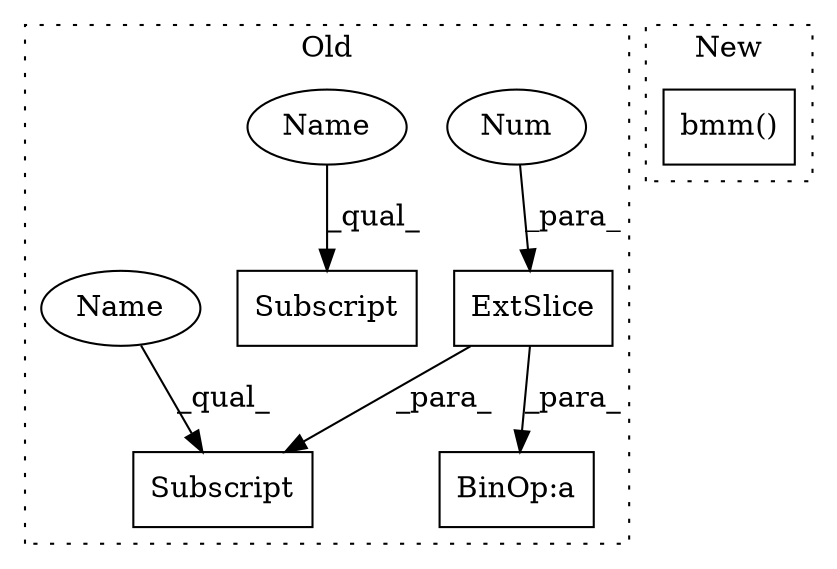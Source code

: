 digraph G {
subgraph cluster0 {
1 [label="ExtSlice" a="85" s="20170" l="6" shape="box"];
3 [label="Subscript" a="63" s="20170,0" l="12,0" shape="box"];
4 [label="Num" a="76" s="20180" l="1" shape="ellipse"];
5 [label="BinOp:a" a="82" s="20219" l="4" shape="box"];
6 [label="Subscript" a="63" s="20091,0" l="12,0" shape="box"];
7 [label="Name" a="87" s="20091" l="6" shape="ellipse"];
8 [label="Name" a="87" s="20170" l="6" shape="ellipse"];
label = "Old";
style="dotted";
}
subgraph cluster1 {
2 [label="bmm()" a="75" s="20946,20998" l="10,1" shape="box"];
label = "New";
style="dotted";
}
1 -> 3 [label="_para_"];
1 -> 5 [label="_para_"];
4 -> 1 [label="_para_"];
7 -> 6 [label="_qual_"];
8 -> 3 [label="_qual_"];
}